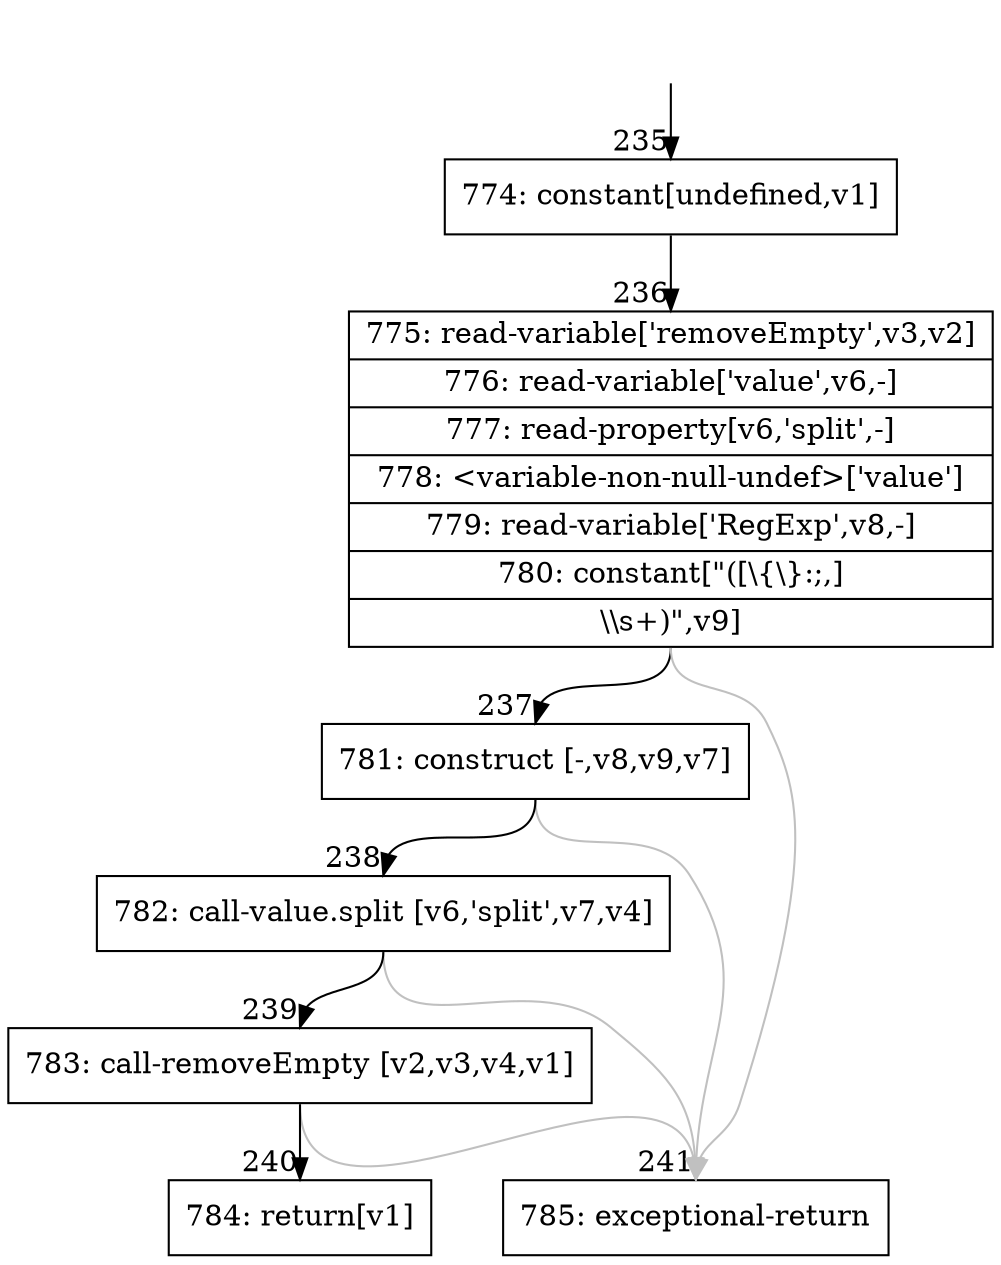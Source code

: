 digraph {
rankdir="TD"
BB_entry23[shape=none,label=""];
BB_entry23 -> BB235 [tailport=s, headport=n, headlabel="    235"]
BB235 [shape=record label="{774: constant[undefined,v1]}" ] 
BB235 -> BB236 [tailport=s, headport=n, headlabel="      236"]
BB236 [shape=record label="{775: read-variable['removeEmpty',v3,v2]|776: read-variable['value',v6,-]|777: read-property[v6,'split',-]|778: \<variable-non-null-undef\>['value']|779: read-variable['RegExp',v8,-]|780: constant[\"([\\\{\\\}:;,]|\\\\s+)\",v9]}" ] 
BB236 -> BB237 [tailport=s, headport=n, headlabel="      237"]
BB236 -> BB241 [tailport=s, headport=n, color=gray, headlabel="      241"]
BB237 [shape=record label="{781: construct [-,v8,v9,v7]}" ] 
BB237 -> BB238 [tailport=s, headport=n, headlabel="      238"]
BB237 -> BB241 [tailport=s, headport=n, color=gray]
BB238 [shape=record label="{782: call-value.split [v6,'split',v7,v4]}" ] 
BB238 -> BB239 [tailport=s, headport=n, headlabel="      239"]
BB238 -> BB241 [tailport=s, headport=n, color=gray]
BB239 [shape=record label="{783: call-removeEmpty [v2,v3,v4,v1]}" ] 
BB239 -> BB240 [tailport=s, headport=n, headlabel="      240"]
BB239 -> BB241 [tailport=s, headport=n, color=gray]
BB240 [shape=record label="{784: return[v1]}" ] 
BB241 [shape=record label="{785: exceptional-return}" ] 
//#$~ 221
}
